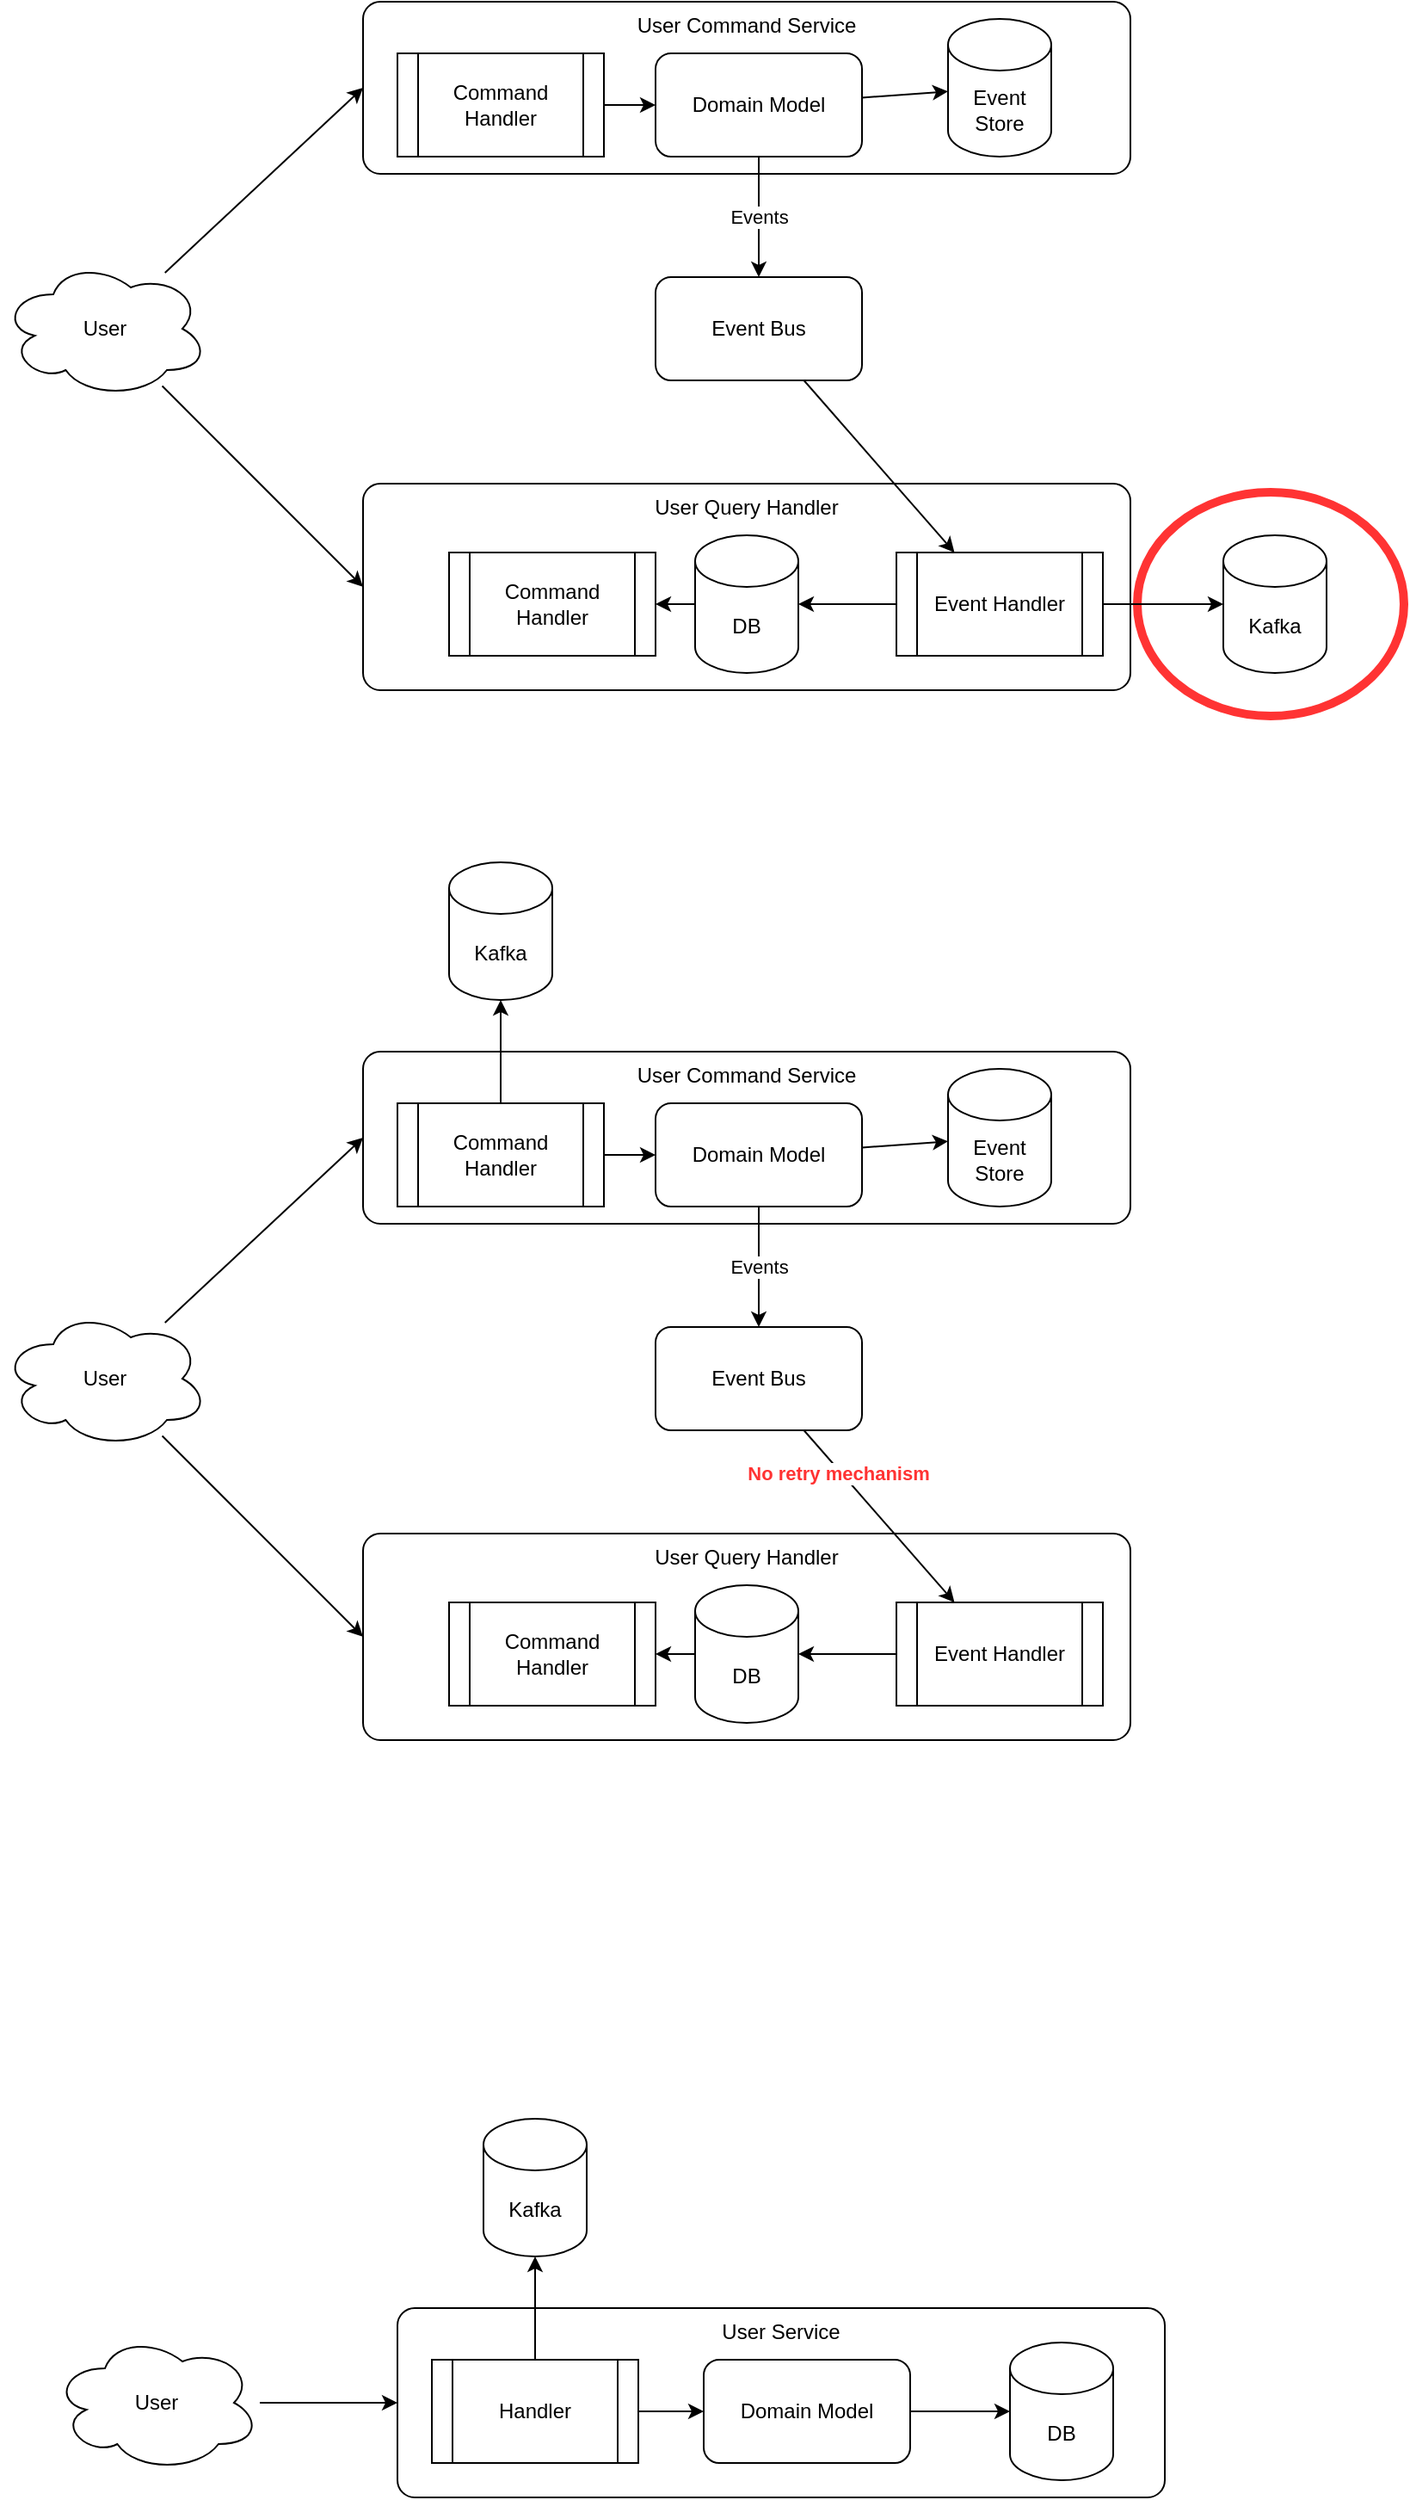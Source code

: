 <mxfile version="21.6.2" type="device">
  <diagram name="Seite-1" id="DwYQbe0N0wQA__1leaxB">
    <mxGraphModel dx="1434" dy="859" grid="1" gridSize="10" guides="1" tooltips="1" connect="1" arrows="1" fold="1" page="1" pageScale="1" pageWidth="827" pageHeight="1169" math="0" shadow="0">
      <root>
        <mxCell id="0" />
        <mxCell id="1" parent="0" />
        <mxCell id="hKUcNuaekfX47iBpW89c-22" value="" style="ellipse;whiteSpace=wrap;html=1;strokeColor=#FF3333;gradientColor=none;fillColor=none;strokeWidth=5;" parent="1" vertex="1">
          <mxGeometry x="660" y="415" width="155" height="130" as="geometry" />
        </mxCell>
        <mxCell id="hKUcNuaekfX47iBpW89c-1" value="User Command Service" style="points=[[0.25,0,0],[0.5,0,0],[0.75,0,0],[1,0.25,0],[1,0.5,0],[1,0.75,0],[0.75,1,0],[0.5,1,0],[0.25,1,0],[0,0.75,0],[0,0.5,0],[0,0.25,0]];shape=mxgraph.bpmn.task;whiteSpace=wrap;rectStyle=rounded;size=10;html=1;taskMarker=abstract;verticalAlign=top;" parent="1" vertex="1">
          <mxGeometry x="210" y="130" width="446" height="100" as="geometry" />
        </mxCell>
        <mxCell id="hKUcNuaekfX47iBpW89c-3" value="Command Handler" style="shape=process;whiteSpace=wrap;html=1;backgroundOutline=1;" parent="1" vertex="1">
          <mxGeometry x="230" y="160" width="120" height="60" as="geometry" />
        </mxCell>
        <mxCell id="hKUcNuaekfX47iBpW89c-4" value="" style="endArrow=classic;html=1;rounded=0;entryX=0;entryY=0.5;entryDx=0;entryDy=0;entryPerimeter=0;" parent="1" source="hKUcNuaekfX47iBpW89c-19" target="hKUcNuaekfX47iBpW89c-1" edge="1">
          <mxGeometry width="50" height="50" relative="1" as="geometry">
            <mxPoint x="90" y="320" as="sourcePoint" />
            <mxPoint x="130" y="220" as="targetPoint" />
          </mxGeometry>
        </mxCell>
        <mxCell id="hKUcNuaekfX47iBpW89c-5" value="Domain Model" style="rounded=1;whiteSpace=wrap;html=1;" parent="1" vertex="1">
          <mxGeometry x="380" y="160" width="120" height="60" as="geometry" />
        </mxCell>
        <mxCell id="hKUcNuaekfX47iBpW89c-6" value="" style="endArrow=classic;html=1;rounded=0;" parent="1" source="hKUcNuaekfX47iBpW89c-3" target="hKUcNuaekfX47iBpW89c-5" edge="1">
          <mxGeometry width="50" height="50" relative="1" as="geometry">
            <mxPoint x="90" y="280" as="sourcePoint" />
            <mxPoint x="220" y="190" as="targetPoint" />
          </mxGeometry>
        </mxCell>
        <mxCell id="hKUcNuaekfX47iBpW89c-7" value="Event Store" style="shape=cylinder3;whiteSpace=wrap;html=1;boundedLbl=1;backgroundOutline=1;size=15;" parent="1" vertex="1">
          <mxGeometry x="550" y="140" width="60" height="80" as="geometry" />
        </mxCell>
        <mxCell id="hKUcNuaekfX47iBpW89c-8" value="" style="endArrow=classic;html=1;rounded=0;" parent="1" source="hKUcNuaekfX47iBpW89c-5" target="hKUcNuaekfX47iBpW89c-7" edge="1">
          <mxGeometry width="50" height="50" relative="1" as="geometry">
            <mxPoint x="360" y="200" as="sourcePoint" />
            <mxPoint x="390" y="200" as="targetPoint" />
          </mxGeometry>
        </mxCell>
        <mxCell id="hKUcNuaekfX47iBpW89c-9" value="Event Bus" style="rounded=1;whiteSpace=wrap;html=1;" parent="1" vertex="1">
          <mxGeometry x="380" y="290" width="120" height="60" as="geometry" />
        </mxCell>
        <mxCell id="hKUcNuaekfX47iBpW89c-10" value="Events" style="endArrow=classic;html=1;rounded=0;" parent="1" source="hKUcNuaekfX47iBpW89c-5" target="hKUcNuaekfX47iBpW89c-9" edge="1">
          <mxGeometry width="50" height="50" relative="1" as="geometry">
            <mxPoint x="90" y="280" as="sourcePoint" />
            <mxPoint x="220" y="190" as="targetPoint" />
          </mxGeometry>
        </mxCell>
        <mxCell id="hKUcNuaekfX47iBpW89c-11" value="User Query Handler" style="points=[[0.25,0,0],[0.5,0,0],[0.75,0,0],[1,0.25,0],[1,0.5,0],[1,0.75,0],[0.75,1,0],[0.5,1,0],[0.25,1,0],[0,0.75,0],[0,0.5,0],[0,0.25,0]];shape=mxgraph.bpmn.task;whiteSpace=wrap;rectStyle=rounded;size=10;html=1;taskMarker=abstract;verticalAlign=top;" parent="1" vertex="1">
          <mxGeometry x="210" y="410" width="446" height="120" as="geometry" />
        </mxCell>
        <mxCell id="hKUcNuaekfX47iBpW89c-12" value="Event Handler" style="shape=process;whiteSpace=wrap;html=1;backgroundOutline=1;" parent="1" vertex="1">
          <mxGeometry x="520" y="450" width="120" height="60" as="geometry" />
        </mxCell>
        <mxCell id="hKUcNuaekfX47iBpW89c-13" value="DB" style="shape=cylinder3;whiteSpace=wrap;html=1;boundedLbl=1;backgroundOutline=1;size=15;" parent="1" vertex="1">
          <mxGeometry x="403" y="440" width="60" height="80" as="geometry" />
        </mxCell>
        <mxCell id="hKUcNuaekfX47iBpW89c-14" value="" style="endArrow=classic;html=1;rounded=0;" parent="1" source="hKUcNuaekfX47iBpW89c-12" target="hKUcNuaekfX47iBpW89c-13" edge="1">
          <mxGeometry width="50" height="50" relative="1" as="geometry">
            <mxPoint x="90" y="280" as="sourcePoint" />
            <mxPoint x="220" y="190" as="targetPoint" />
          </mxGeometry>
        </mxCell>
        <mxCell id="hKUcNuaekfX47iBpW89c-15" value="" style="endArrow=classic;html=1;rounded=0;" parent="1" source="hKUcNuaekfX47iBpW89c-9" target="hKUcNuaekfX47iBpW89c-12" edge="1">
          <mxGeometry width="50" height="50" relative="1" as="geometry">
            <mxPoint x="90" y="280" as="sourcePoint" />
            <mxPoint x="220" y="190" as="targetPoint" />
          </mxGeometry>
        </mxCell>
        <mxCell id="hKUcNuaekfX47iBpW89c-16" value="Command Handler" style="shape=process;whiteSpace=wrap;html=1;backgroundOutline=1;" parent="1" vertex="1">
          <mxGeometry x="260" y="450" width="120" height="60" as="geometry" />
        </mxCell>
        <mxCell id="hKUcNuaekfX47iBpW89c-17" value="" style="endArrow=classic;html=1;rounded=0;" parent="1" source="hKUcNuaekfX47iBpW89c-13" target="hKUcNuaekfX47iBpW89c-16" edge="1">
          <mxGeometry width="50" height="50" relative="1" as="geometry">
            <mxPoint x="476" y="360" as="sourcePoint" />
            <mxPoint x="564" y="460" as="targetPoint" />
          </mxGeometry>
        </mxCell>
        <mxCell id="hKUcNuaekfX47iBpW89c-18" value="" style="endArrow=classic;html=1;rounded=0;entryX=0;entryY=0.5;entryDx=0;entryDy=0;entryPerimeter=0;" parent="1" source="hKUcNuaekfX47iBpW89c-19" target="hKUcNuaekfX47iBpW89c-11" edge="1">
          <mxGeometry width="50" height="50" relative="1" as="geometry">
            <mxPoint x="100" y="370" as="sourcePoint" />
            <mxPoint x="220" y="190" as="targetPoint" />
          </mxGeometry>
        </mxCell>
        <mxCell id="hKUcNuaekfX47iBpW89c-19" value="User" style="ellipse;shape=cloud;whiteSpace=wrap;html=1;" parent="1" vertex="1">
          <mxGeometry y="280" width="120" height="80" as="geometry" />
        </mxCell>
        <mxCell id="hKUcNuaekfX47iBpW89c-20" value="Kafka" style="shape=cylinder3;whiteSpace=wrap;html=1;boundedLbl=1;backgroundOutline=1;size=15;" parent="1" vertex="1">
          <mxGeometry x="710" y="440" width="60" height="80" as="geometry" />
        </mxCell>
        <mxCell id="hKUcNuaekfX47iBpW89c-21" value="" style="endArrow=classic;html=1;rounded=0;" parent="1" source="hKUcNuaekfX47iBpW89c-12" target="hKUcNuaekfX47iBpW89c-20" edge="1">
          <mxGeometry width="50" height="50" relative="1" as="geometry">
            <mxPoint x="530" y="490" as="sourcePoint" />
            <mxPoint x="473" y="490" as="targetPoint" />
          </mxGeometry>
        </mxCell>
        <mxCell id="hKUcNuaekfX47iBpW89c-24" value="User Command Service" style="points=[[0.25,0,0],[0.5,0,0],[0.75,0,0],[1,0.25,0],[1,0.5,0],[1,0.75,0],[0.75,1,0],[0.5,1,0],[0.25,1,0],[0,0.75,0],[0,0.5,0],[0,0.25,0]];shape=mxgraph.bpmn.task;whiteSpace=wrap;rectStyle=rounded;size=10;html=1;taskMarker=abstract;verticalAlign=top;" parent="1" vertex="1">
          <mxGeometry x="210" y="740" width="446" height="100" as="geometry" />
        </mxCell>
        <mxCell id="hKUcNuaekfX47iBpW89c-25" value="Command Handler" style="shape=process;whiteSpace=wrap;html=1;backgroundOutline=1;" parent="1" vertex="1">
          <mxGeometry x="230" y="770" width="120" height="60" as="geometry" />
        </mxCell>
        <mxCell id="hKUcNuaekfX47iBpW89c-26" value="" style="endArrow=classic;html=1;rounded=0;entryX=0;entryY=0.5;entryDx=0;entryDy=0;entryPerimeter=0;" parent="1" source="hKUcNuaekfX47iBpW89c-41" target="hKUcNuaekfX47iBpW89c-24" edge="1">
          <mxGeometry width="50" height="50" relative="1" as="geometry">
            <mxPoint x="90" y="930" as="sourcePoint" />
            <mxPoint x="130" y="830" as="targetPoint" />
          </mxGeometry>
        </mxCell>
        <mxCell id="hKUcNuaekfX47iBpW89c-27" value="Domain Model" style="rounded=1;whiteSpace=wrap;html=1;" parent="1" vertex="1">
          <mxGeometry x="380" y="770" width="120" height="60" as="geometry" />
        </mxCell>
        <mxCell id="hKUcNuaekfX47iBpW89c-28" value="" style="endArrow=classic;html=1;rounded=0;" parent="1" source="hKUcNuaekfX47iBpW89c-25" target="hKUcNuaekfX47iBpW89c-27" edge="1">
          <mxGeometry width="50" height="50" relative="1" as="geometry">
            <mxPoint x="90" y="890" as="sourcePoint" />
            <mxPoint x="220" y="800" as="targetPoint" />
          </mxGeometry>
        </mxCell>
        <mxCell id="hKUcNuaekfX47iBpW89c-29" value="Event Store" style="shape=cylinder3;whiteSpace=wrap;html=1;boundedLbl=1;backgroundOutline=1;size=15;" parent="1" vertex="1">
          <mxGeometry x="550" y="750" width="60" height="80" as="geometry" />
        </mxCell>
        <mxCell id="hKUcNuaekfX47iBpW89c-30" value="" style="endArrow=classic;html=1;rounded=0;" parent="1" source="hKUcNuaekfX47iBpW89c-27" target="hKUcNuaekfX47iBpW89c-29" edge="1">
          <mxGeometry width="50" height="50" relative="1" as="geometry">
            <mxPoint x="360" y="810" as="sourcePoint" />
            <mxPoint x="390" y="810" as="targetPoint" />
          </mxGeometry>
        </mxCell>
        <mxCell id="hKUcNuaekfX47iBpW89c-31" value="Event Bus" style="rounded=1;whiteSpace=wrap;html=1;" parent="1" vertex="1">
          <mxGeometry x="380" y="900" width="120" height="60" as="geometry" />
        </mxCell>
        <mxCell id="hKUcNuaekfX47iBpW89c-32" value="Events" style="endArrow=classic;html=1;rounded=0;" parent="1" source="hKUcNuaekfX47iBpW89c-27" target="hKUcNuaekfX47iBpW89c-31" edge="1">
          <mxGeometry width="50" height="50" relative="1" as="geometry">
            <mxPoint x="90" y="890" as="sourcePoint" />
            <mxPoint x="220" y="800" as="targetPoint" />
          </mxGeometry>
        </mxCell>
        <mxCell id="hKUcNuaekfX47iBpW89c-33" value="User Query Handler" style="points=[[0.25,0,0],[0.5,0,0],[0.75,0,0],[1,0.25,0],[1,0.5,0],[1,0.75,0],[0.75,1,0],[0.5,1,0],[0.25,1,0],[0,0.75,0],[0,0.5,0],[0,0.25,0]];shape=mxgraph.bpmn.task;whiteSpace=wrap;rectStyle=rounded;size=10;html=1;taskMarker=abstract;verticalAlign=top;" parent="1" vertex="1">
          <mxGeometry x="210" y="1020" width="446" height="120" as="geometry" />
        </mxCell>
        <mxCell id="hKUcNuaekfX47iBpW89c-34" value="Event Handler" style="shape=process;whiteSpace=wrap;html=1;backgroundOutline=1;" parent="1" vertex="1">
          <mxGeometry x="520" y="1060" width="120" height="60" as="geometry" />
        </mxCell>
        <mxCell id="hKUcNuaekfX47iBpW89c-35" value="DB" style="shape=cylinder3;whiteSpace=wrap;html=1;boundedLbl=1;backgroundOutline=1;size=15;" parent="1" vertex="1">
          <mxGeometry x="403" y="1050" width="60" height="80" as="geometry" />
        </mxCell>
        <mxCell id="hKUcNuaekfX47iBpW89c-36" value="" style="endArrow=classic;html=1;rounded=0;" parent="1" source="hKUcNuaekfX47iBpW89c-34" target="hKUcNuaekfX47iBpW89c-35" edge="1">
          <mxGeometry width="50" height="50" relative="1" as="geometry">
            <mxPoint x="90" y="890" as="sourcePoint" />
            <mxPoint x="220" y="800" as="targetPoint" />
          </mxGeometry>
        </mxCell>
        <mxCell id="hKUcNuaekfX47iBpW89c-38" value="Command Handler" style="shape=process;whiteSpace=wrap;html=1;backgroundOutline=1;" parent="1" vertex="1">
          <mxGeometry x="260" y="1060" width="120" height="60" as="geometry" />
        </mxCell>
        <mxCell id="hKUcNuaekfX47iBpW89c-39" value="" style="endArrow=classic;html=1;rounded=0;" parent="1" source="hKUcNuaekfX47iBpW89c-35" target="hKUcNuaekfX47iBpW89c-38" edge="1">
          <mxGeometry width="50" height="50" relative="1" as="geometry">
            <mxPoint x="476" y="970" as="sourcePoint" />
            <mxPoint x="564" y="1070" as="targetPoint" />
          </mxGeometry>
        </mxCell>
        <mxCell id="hKUcNuaekfX47iBpW89c-40" value="" style="endArrow=classic;html=1;rounded=0;entryX=0;entryY=0.5;entryDx=0;entryDy=0;entryPerimeter=0;" parent="1" source="hKUcNuaekfX47iBpW89c-41" target="hKUcNuaekfX47iBpW89c-33" edge="1">
          <mxGeometry width="50" height="50" relative="1" as="geometry">
            <mxPoint x="100" y="980" as="sourcePoint" />
            <mxPoint x="220" y="800" as="targetPoint" />
          </mxGeometry>
        </mxCell>
        <mxCell id="hKUcNuaekfX47iBpW89c-41" value="User" style="ellipse;shape=cloud;whiteSpace=wrap;html=1;" parent="1" vertex="1">
          <mxGeometry y="890" width="120" height="80" as="geometry" />
        </mxCell>
        <mxCell id="hKUcNuaekfX47iBpW89c-42" value="Kafka" style="shape=cylinder3;whiteSpace=wrap;html=1;boundedLbl=1;backgroundOutline=1;size=15;" parent="1" vertex="1">
          <mxGeometry x="260" y="630" width="60" height="80" as="geometry" />
        </mxCell>
        <mxCell id="hKUcNuaekfX47iBpW89c-43" value="" style="endArrow=classic;html=1;rounded=0;" parent="1" source="hKUcNuaekfX47iBpW89c-25" target="hKUcNuaekfX47iBpW89c-42" edge="1">
          <mxGeometry width="50" height="50" relative="1" as="geometry">
            <mxPoint x="530" y="1100" as="sourcePoint" />
            <mxPoint x="473" y="1100" as="targetPoint" />
          </mxGeometry>
        </mxCell>
        <mxCell id="hKUcNuaekfX47iBpW89c-44" value="" style="endArrow=classic;html=1;rounded=0;" parent="1" source="hKUcNuaekfX47iBpW89c-31" target="hKUcNuaekfX47iBpW89c-34" edge="1">
          <mxGeometry width="50" height="50" relative="1" as="geometry">
            <mxPoint x="600" y="960" as="sourcePoint" />
            <mxPoint x="650" y="910" as="targetPoint" />
          </mxGeometry>
        </mxCell>
        <mxCell id="hKUcNuaekfX47iBpW89c-45" value="&lt;font color=&quot;#ff3333&quot;&gt;No retry mechanism&lt;/font&gt;" style="edgeLabel;html=1;align=center;verticalAlign=middle;resizable=0;points=[];fontStyle=1" parent="hKUcNuaekfX47iBpW89c-44" vertex="1" connectable="0">
          <mxGeometry x="-0.542" y="-2" relative="1" as="geometry">
            <mxPoint x="1" as="offset" />
          </mxGeometry>
        </mxCell>
        <mxCell id="LRS9lgiuyuksapjlibVT-1" value="User Service" style="points=[[0.25,0,0],[0.5,0,0],[0.75,0,0],[1,0.25,0],[1,0.5,0],[1,0.75,0],[0.75,1,0],[0.5,1,0],[0.25,1,0],[0,0.75,0],[0,0.5,0],[0,0.25,0]];shape=mxgraph.bpmn.task;whiteSpace=wrap;rectStyle=rounded;size=10;html=1;taskMarker=abstract;verticalAlign=top;" vertex="1" parent="1">
          <mxGeometry x="230" y="1470" width="446" height="110" as="geometry" />
        </mxCell>
        <mxCell id="LRS9lgiuyuksapjlibVT-2" value="Handler" style="shape=process;whiteSpace=wrap;html=1;backgroundOutline=1;" vertex="1" parent="1">
          <mxGeometry x="250" y="1500" width="120" height="60" as="geometry" />
        </mxCell>
        <mxCell id="LRS9lgiuyuksapjlibVT-3" value="" style="endArrow=classic;html=1;rounded=0;entryX=0;entryY=0.5;entryDx=0;entryDy=0;entryPerimeter=0;" edge="1" parent="1" source="LRS9lgiuyuksapjlibVT-17" target="LRS9lgiuyuksapjlibVT-1">
          <mxGeometry width="50" height="50" relative="1" as="geometry">
            <mxPoint x="120" y="1520" as="sourcePoint" />
            <mxPoint x="160" y="1420" as="targetPoint" />
          </mxGeometry>
        </mxCell>
        <mxCell id="LRS9lgiuyuksapjlibVT-4" value="Domain Model" style="rounded=1;whiteSpace=wrap;html=1;" vertex="1" parent="1">
          <mxGeometry x="408" y="1500" width="120" height="60" as="geometry" />
        </mxCell>
        <mxCell id="LRS9lgiuyuksapjlibVT-5" value="" style="endArrow=classic;html=1;rounded=0;" edge="1" parent="1" source="LRS9lgiuyuksapjlibVT-2" target="LRS9lgiuyuksapjlibVT-4">
          <mxGeometry width="50" height="50" relative="1" as="geometry">
            <mxPoint x="110" y="1620" as="sourcePoint" />
            <mxPoint x="240" y="1530" as="targetPoint" />
          </mxGeometry>
        </mxCell>
        <mxCell id="LRS9lgiuyuksapjlibVT-7" value="" style="endArrow=classic;html=1;rounded=0;" edge="1" parent="1" source="LRS9lgiuyuksapjlibVT-4" target="LRS9lgiuyuksapjlibVT-22">
          <mxGeometry width="50" height="50" relative="1" as="geometry">
            <mxPoint x="380" y="1540" as="sourcePoint" />
            <mxPoint x="570" y="1522.143" as="targetPoint" />
          </mxGeometry>
        </mxCell>
        <mxCell id="LRS9lgiuyuksapjlibVT-17" value="User" style="ellipse;shape=cloud;whiteSpace=wrap;html=1;" vertex="1" parent="1">
          <mxGeometry x="30" y="1485" width="120" height="80" as="geometry" />
        </mxCell>
        <mxCell id="LRS9lgiuyuksapjlibVT-18" value="Kafka" style="shape=cylinder3;whiteSpace=wrap;html=1;boundedLbl=1;backgroundOutline=1;size=15;" vertex="1" parent="1">
          <mxGeometry x="280" y="1360" width="60" height="80" as="geometry" />
        </mxCell>
        <mxCell id="LRS9lgiuyuksapjlibVT-19" value="" style="endArrow=classic;html=1;rounded=0;" edge="1" parent="1" source="LRS9lgiuyuksapjlibVT-2" target="LRS9lgiuyuksapjlibVT-18">
          <mxGeometry width="50" height="50" relative="1" as="geometry">
            <mxPoint x="550" y="1830" as="sourcePoint" />
            <mxPoint x="493" y="1830" as="targetPoint" />
          </mxGeometry>
        </mxCell>
        <mxCell id="LRS9lgiuyuksapjlibVT-22" value="DB" style="shape=cylinder3;whiteSpace=wrap;html=1;boundedLbl=1;backgroundOutline=1;size=15;" vertex="1" parent="1">
          <mxGeometry x="586" y="1490" width="60" height="80" as="geometry" />
        </mxCell>
      </root>
    </mxGraphModel>
  </diagram>
</mxfile>
